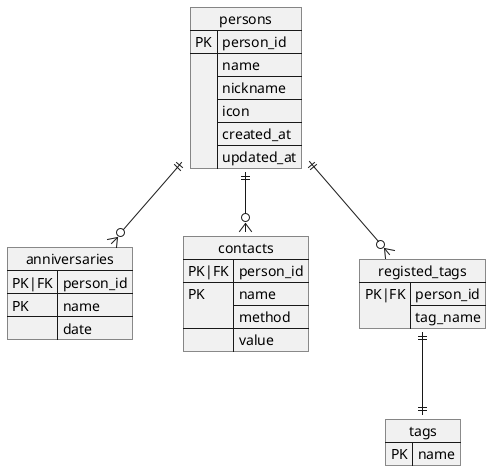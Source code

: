 @startuml
hide circle

json anniversaries {
    "PK|FK": "person_id",
    "PK": "name",
    "": "date"
}
json contacts {
    "PK|FK": "person_id",
    "PK": [
        "name",
        "method"
    ],
    "": "value"
}
json persons {
    "PK": "person_id",
    "": [
        "name",
        "nickname",
        "icon",
        "created_at",
        "updated_at"
    ]
}
json registed_tags {
    "PK|FK": [
        "person_id",
        "tag_name"
    ]
}
json tags {
    "PK": "name"
}

persons ||--o{anniversaries
persons ||--o{contacts
persons ||--o{registed_tags
registed_tags ||--|| tags

@enduml
